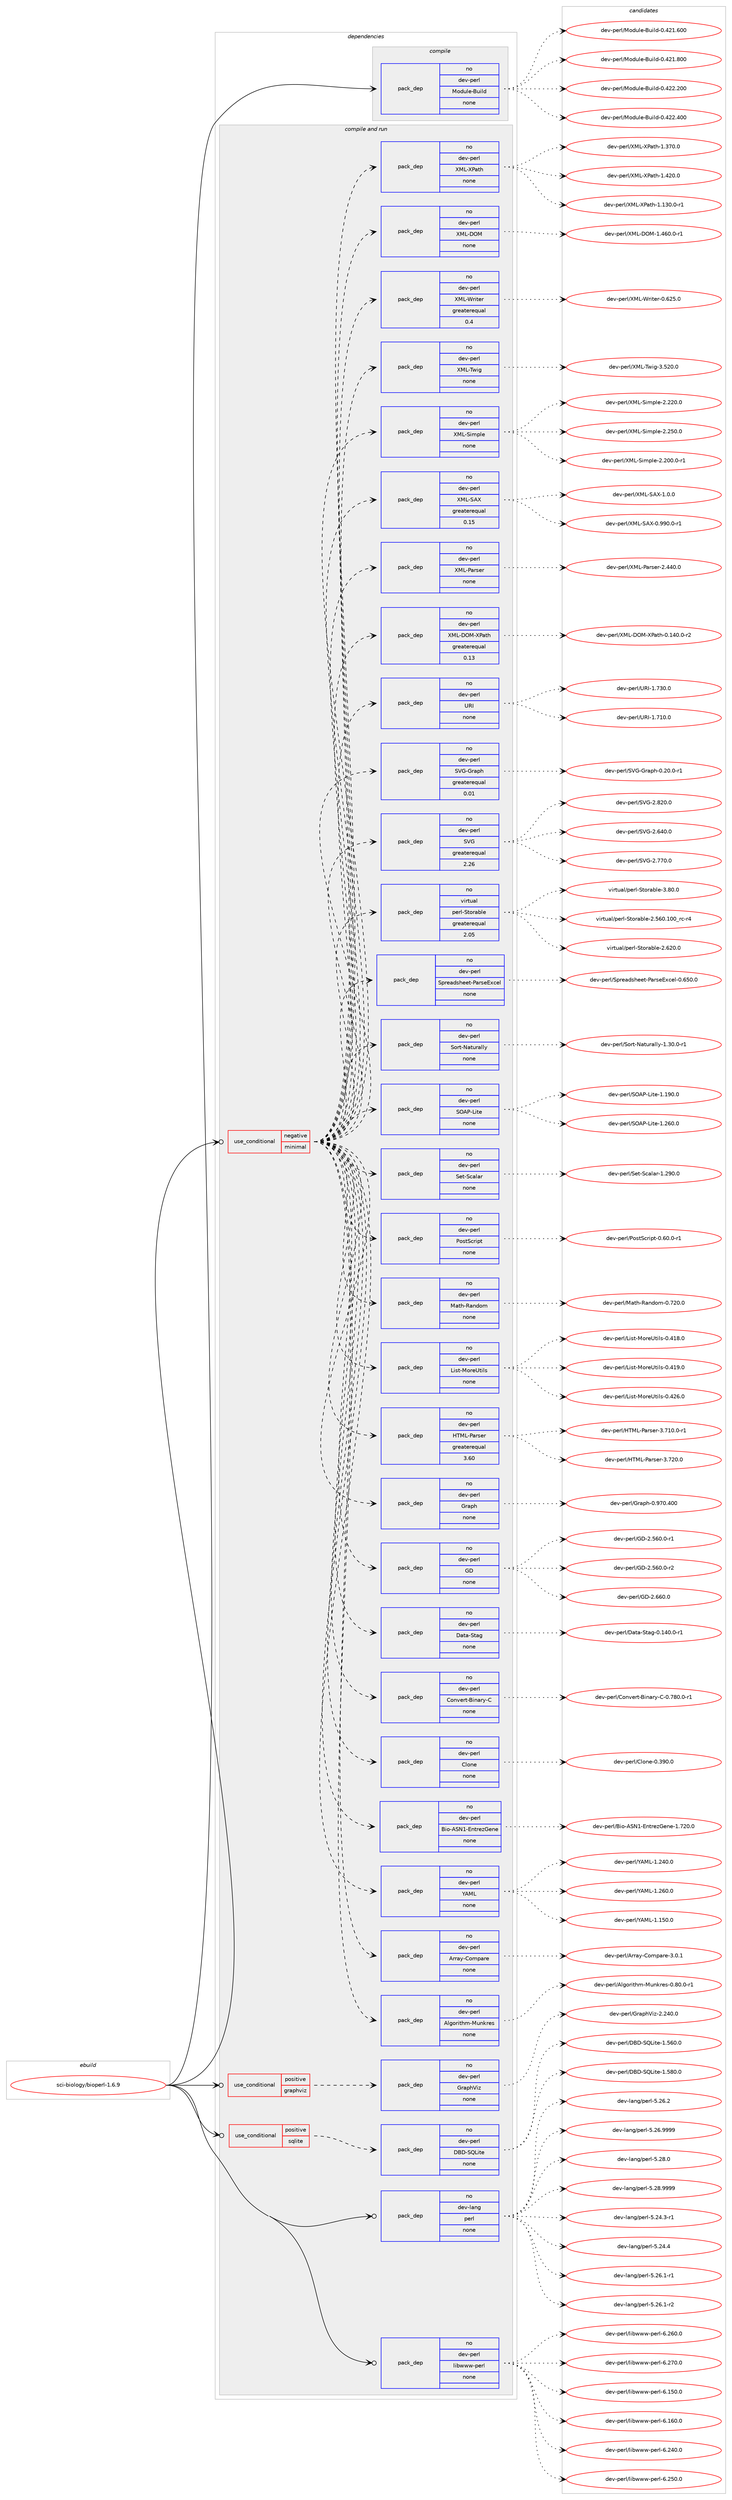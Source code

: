 digraph prolog {

# *************
# Graph options
# *************

newrank=true;
concentrate=true;
compound=true;
graph [rankdir=LR,fontname=Helvetica,fontsize=10,ranksep=1.5];#, ranksep=2.5, nodesep=0.2];
edge  [arrowhead=vee];
node  [fontname=Helvetica,fontsize=10];

# **********
# The ebuild
# **********

subgraph cluster_leftcol {
color=gray;
rank=same;
label=<<i>ebuild</i>>;
id [label="sci-biology/bioperl-1.6.9", color=red, width=4, href="../sci-biology/bioperl-1.6.9.svg"];
}

# ****************
# The dependencies
# ****************

subgraph cluster_midcol {
color=gray;
label=<<i>dependencies</i>>;
subgraph cluster_compile {
fillcolor="#eeeeee";
style=filled;
label=<<i>compile</i>>;
subgraph pack1206214 {
dependency1685775 [label=<<TABLE BORDER="0" CELLBORDER="1" CELLSPACING="0" CELLPADDING="4" WIDTH="220"><TR><TD ROWSPAN="6" CELLPADDING="30">pack_dep</TD></TR><TR><TD WIDTH="110">no</TD></TR><TR><TD>dev-perl</TD></TR><TR><TD>Module-Build</TD></TR><TR><TD>none</TD></TR><TR><TD></TD></TR></TABLE>>, shape=none, color=blue];
}
id:e -> dependency1685775:w [weight=20,style="solid",arrowhead="vee"];
}
subgraph cluster_compileandrun {
fillcolor="#eeeeee";
style=filled;
label=<<i>compile and run</i>>;
subgraph cond451999 {
dependency1685776 [label=<<TABLE BORDER="0" CELLBORDER="1" CELLSPACING="0" CELLPADDING="4"><TR><TD ROWSPAN="3" CELLPADDING="10">use_conditional</TD></TR><TR><TD>negative</TD></TR><TR><TD>minimal</TD></TR></TABLE>>, shape=none, color=red];
subgraph pack1206215 {
dependency1685777 [label=<<TABLE BORDER="0" CELLBORDER="1" CELLSPACING="0" CELLPADDING="4" WIDTH="220"><TR><TD ROWSPAN="6" CELLPADDING="30">pack_dep</TD></TR><TR><TD WIDTH="110">no</TD></TR><TR><TD>dev-perl</TD></TR><TR><TD>Algorithm-Munkres</TD></TR><TR><TD>none</TD></TR><TR><TD></TD></TR></TABLE>>, shape=none, color=blue];
}
dependency1685776:e -> dependency1685777:w [weight=20,style="dashed",arrowhead="vee"];
subgraph pack1206216 {
dependency1685778 [label=<<TABLE BORDER="0" CELLBORDER="1" CELLSPACING="0" CELLPADDING="4" WIDTH="220"><TR><TD ROWSPAN="6" CELLPADDING="30">pack_dep</TD></TR><TR><TD WIDTH="110">no</TD></TR><TR><TD>dev-perl</TD></TR><TR><TD>Array-Compare</TD></TR><TR><TD>none</TD></TR><TR><TD></TD></TR></TABLE>>, shape=none, color=blue];
}
dependency1685776:e -> dependency1685778:w [weight=20,style="dashed",arrowhead="vee"];
subgraph pack1206217 {
dependency1685779 [label=<<TABLE BORDER="0" CELLBORDER="1" CELLSPACING="0" CELLPADDING="4" WIDTH="220"><TR><TD ROWSPAN="6" CELLPADDING="30">pack_dep</TD></TR><TR><TD WIDTH="110">no</TD></TR><TR><TD>dev-perl</TD></TR><TR><TD>YAML</TD></TR><TR><TD>none</TD></TR><TR><TD></TD></TR></TABLE>>, shape=none, color=blue];
}
dependency1685776:e -> dependency1685779:w [weight=20,style="dashed",arrowhead="vee"];
subgraph pack1206218 {
dependency1685780 [label=<<TABLE BORDER="0" CELLBORDER="1" CELLSPACING="0" CELLPADDING="4" WIDTH="220"><TR><TD ROWSPAN="6" CELLPADDING="30">pack_dep</TD></TR><TR><TD WIDTH="110">no</TD></TR><TR><TD>dev-perl</TD></TR><TR><TD>Bio-ASN1-EntrezGene</TD></TR><TR><TD>none</TD></TR><TR><TD></TD></TR></TABLE>>, shape=none, color=blue];
}
dependency1685776:e -> dependency1685780:w [weight=20,style="dashed",arrowhead="vee"];
subgraph pack1206219 {
dependency1685781 [label=<<TABLE BORDER="0" CELLBORDER="1" CELLSPACING="0" CELLPADDING="4" WIDTH="220"><TR><TD ROWSPAN="6" CELLPADDING="30">pack_dep</TD></TR><TR><TD WIDTH="110">no</TD></TR><TR><TD>dev-perl</TD></TR><TR><TD>Clone</TD></TR><TR><TD>none</TD></TR><TR><TD></TD></TR></TABLE>>, shape=none, color=blue];
}
dependency1685776:e -> dependency1685781:w [weight=20,style="dashed",arrowhead="vee"];
subgraph pack1206220 {
dependency1685782 [label=<<TABLE BORDER="0" CELLBORDER="1" CELLSPACING="0" CELLPADDING="4" WIDTH="220"><TR><TD ROWSPAN="6" CELLPADDING="30">pack_dep</TD></TR><TR><TD WIDTH="110">no</TD></TR><TR><TD>dev-perl</TD></TR><TR><TD>Convert-Binary-C</TD></TR><TR><TD>none</TD></TR><TR><TD></TD></TR></TABLE>>, shape=none, color=blue];
}
dependency1685776:e -> dependency1685782:w [weight=20,style="dashed",arrowhead="vee"];
subgraph pack1206221 {
dependency1685783 [label=<<TABLE BORDER="0" CELLBORDER="1" CELLSPACING="0" CELLPADDING="4" WIDTH="220"><TR><TD ROWSPAN="6" CELLPADDING="30">pack_dep</TD></TR><TR><TD WIDTH="110">no</TD></TR><TR><TD>dev-perl</TD></TR><TR><TD>Data-Stag</TD></TR><TR><TD>none</TD></TR><TR><TD></TD></TR></TABLE>>, shape=none, color=blue];
}
dependency1685776:e -> dependency1685783:w [weight=20,style="dashed",arrowhead="vee"];
subgraph pack1206222 {
dependency1685784 [label=<<TABLE BORDER="0" CELLBORDER="1" CELLSPACING="0" CELLPADDING="4" WIDTH="220"><TR><TD ROWSPAN="6" CELLPADDING="30">pack_dep</TD></TR><TR><TD WIDTH="110">no</TD></TR><TR><TD>dev-perl</TD></TR><TR><TD>GD</TD></TR><TR><TD>none</TD></TR><TR><TD></TD></TR></TABLE>>, shape=none, color=blue];
}
dependency1685776:e -> dependency1685784:w [weight=20,style="dashed",arrowhead="vee"];
subgraph pack1206223 {
dependency1685785 [label=<<TABLE BORDER="0" CELLBORDER="1" CELLSPACING="0" CELLPADDING="4" WIDTH="220"><TR><TD ROWSPAN="6" CELLPADDING="30">pack_dep</TD></TR><TR><TD WIDTH="110">no</TD></TR><TR><TD>dev-perl</TD></TR><TR><TD>Graph</TD></TR><TR><TD>none</TD></TR><TR><TD></TD></TR></TABLE>>, shape=none, color=blue];
}
dependency1685776:e -> dependency1685785:w [weight=20,style="dashed",arrowhead="vee"];
subgraph pack1206224 {
dependency1685786 [label=<<TABLE BORDER="0" CELLBORDER="1" CELLSPACING="0" CELLPADDING="4" WIDTH="220"><TR><TD ROWSPAN="6" CELLPADDING="30">pack_dep</TD></TR><TR><TD WIDTH="110">no</TD></TR><TR><TD>dev-perl</TD></TR><TR><TD>HTML-Parser</TD></TR><TR><TD>greaterequal</TD></TR><TR><TD>3.60</TD></TR></TABLE>>, shape=none, color=blue];
}
dependency1685776:e -> dependency1685786:w [weight=20,style="dashed",arrowhead="vee"];
subgraph pack1206225 {
dependency1685787 [label=<<TABLE BORDER="0" CELLBORDER="1" CELLSPACING="0" CELLPADDING="4" WIDTH="220"><TR><TD ROWSPAN="6" CELLPADDING="30">pack_dep</TD></TR><TR><TD WIDTH="110">no</TD></TR><TR><TD>dev-perl</TD></TR><TR><TD>List-MoreUtils</TD></TR><TR><TD>none</TD></TR><TR><TD></TD></TR></TABLE>>, shape=none, color=blue];
}
dependency1685776:e -> dependency1685787:w [weight=20,style="dashed",arrowhead="vee"];
subgraph pack1206226 {
dependency1685788 [label=<<TABLE BORDER="0" CELLBORDER="1" CELLSPACING="0" CELLPADDING="4" WIDTH="220"><TR><TD ROWSPAN="6" CELLPADDING="30">pack_dep</TD></TR><TR><TD WIDTH="110">no</TD></TR><TR><TD>dev-perl</TD></TR><TR><TD>Math-Random</TD></TR><TR><TD>none</TD></TR><TR><TD></TD></TR></TABLE>>, shape=none, color=blue];
}
dependency1685776:e -> dependency1685788:w [weight=20,style="dashed",arrowhead="vee"];
subgraph pack1206227 {
dependency1685789 [label=<<TABLE BORDER="0" CELLBORDER="1" CELLSPACING="0" CELLPADDING="4" WIDTH="220"><TR><TD ROWSPAN="6" CELLPADDING="30">pack_dep</TD></TR><TR><TD WIDTH="110">no</TD></TR><TR><TD>dev-perl</TD></TR><TR><TD>PostScript</TD></TR><TR><TD>none</TD></TR><TR><TD></TD></TR></TABLE>>, shape=none, color=blue];
}
dependency1685776:e -> dependency1685789:w [weight=20,style="dashed",arrowhead="vee"];
subgraph pack1206228 {
dependency1685790 [label=<<TABLE BORDER="0" CELLBORDER="1" CELLSPACING="0" CELLPADDING="4" WIDTH="220"><TR><TD ROWSPAN="6" CELLPADDING="30">pack_dep</TD></TR><TR><TD WIDTH="110">no</TD></TR><TR><TD>dev-perl</TD></TR><TR><TD>Set-Scalar</TD></TR><TR><TD>none</TD></TR><TR><TD></TD></TR></TABLE>>, shape=none, color=blue];
}
dependency1685776:e -> dependency1685790:w [weight=20,style="dashed",arrowhead="vee"];
subgraph pack1206229 {
dependency1685791 [label=<<TABLE BORDER="0" CELLBORDER="1" CELLSPACING="0" CELLPADDING="4" WIDTH="220"><TR><TD ROWSPAN="6" CELLPADDING="30">pack_dep</TD></TR><TR><TD WIDTH="110">no</TD></TR><TR><TD>dev-perl</TD></TR><TR><TD>SOAP-Lite</TD></TR><TR><TD>none</TD></TR><TR><TD></TD></TR></TABLE>>, shape=none, color=blue];
}
dependency1685776:e -> dependency1685791:w [weight=20,style="dashed",arrowhead="vee"];
subgraph pack1206230 {
dependency1685792 [label=<<TABLE BORDER="0" CELLBORDER="1" CELLSPACING="0" CELLPADDING="4" WIDTH="220"><TR><TD ROWSPAN="6" CELLPADDING="30">pack_dep</TD></TR><TR><TD WIDTH="110">no</TD></TR><TR><TD>dev-perl</TD></TR><TR><TD>Sort-Naturally</TD></TR><TR><TD>none</TD></TR><TR><TD></TD></TR></TABLE>>, shape=none, color=blue];
}
dependency1685776:e -> dependency1685792:w [weight=20,style="dashed",arrowhead="vee"];
subgraph pack1206231 {
dependency1685793 [label=<<TABLE BORDER="0" CELLBORDER="1" CELLSPACING="0" CELLPADDING="4" WIDTH="220"><TR><TD ROWSPAN="6" CELLPADDING="30">pack_dep</TD></TR><TR><TD WIDTH="110">no</TD></TR><TR><TD>dev-perl</TD></TR><TR><TD>Spreadsheet-ParseExcel</TD></TR><TR><TD>none</TD></TR><TR><TD></TD></TR></TABLE>>, shape=none, color=blue];
}
dependency1685776:e -> dependency1685793:w [weight=20,style="dashed",arrowhead="vee"];
subgraph pack1206232 {
dependency1685794 [label=<<TABLE BORDER="0" CELLBORDER="1" CELLSPACING="0" CELLPADDING="4" WIDTH="220"><TR><TD ROWSPAN="6" CELLPADDING="30">pack_dep</TD></TR><TR><TD WIDTH="110">no</TD></TR><TR><TD>virtual</TD></TR><TR><TD>perl-Storable</TD></TR><TR><TD>greaterequal</TD></TR><TR><TD>2.05</TD></TR></TABLE>>, shape=none, color=blue];
}
dependency1685776:e -> dependency1685794:w [weight=20,style="dashed",arrowhead="vee"];
subgraph pack1206233 {
dependency1685795 [label=<<TABLE BORDER="0" CELLBORDER="1" CELLSPACING="0" CELLPADDING="4" WIDTH="220"><TR><TD ROWSPAN="6" CELLPADDING="30">pack_dep</TD></TR><TR><TD WIDTH="110">no</TD></TR><TR><TD>dev-perl</TD></TR><TR><TD>SVG</TD></TR><TR><TD>greaterequal</TD></TR><TR><TD>2.26</TD></TR></TABLE>>, shape=none, color=blue];
}
dependency1685776:e -> dependency1685795:w [weight=20,style="dashed",arrowhead="vee"];
subgraph pack1206234 {
dependency1685796 [label=<<TABLE BORDER="0" CELLBORDER="1" CELLSPACING="0" CELLPADDING="4" WIDTH="220"><TR><TD ROWSPAN="6" CELLPADDING="30">pack_dep</TD></TR><TR><TD WIDTH="110">no</TD></TR><TR><TD>dev-perl</TD></TR><TR><TD>SVG-Graph</TD></TR><TR><TD>greaterequal</TD></TR><TR><TD>0.01</TD></TR></TABLE>>, shape=none, color=blue];
}
dependency1685776:e -> dependency1685796:w [weight=20,style="dashed",arrowhead="vee"];
subgraph pack1206235 {
dependency1685797 [label=<<TABLE BORDER="0" CELLBORDER="1" CELLSPACING="0" CELLPADDING="4" WIDTH="220"><TR><TD ROWSPAN="6" CELLPADDING="30">pack_dep</TD></TR><TR><TD WIDTH="110">no</TD></TR><TR><TD>dev-perl</TD></TR><TR><TD>URI</TD></TR><TR><TD>none</TD></TR><TR><TD></TD></TR></TABLE>>, shape=none, color=blue];
}
dependency1685776:e -> dependency1685797:w [weight=20,style="dashed",arrowhead="vee"];
subgraph pack1206236 {
dependency1685798 [label=<<TABLE BORDER="0" CELLBORDER="1" CELLSPACING="0" CELLPADDING="4" WIDTH="220"><TR><TD ROWSPAN="6" CELLPADDING="30">pack_dep</TD></TR><TR><TD WIDTH="110">no</TD></TR><TR><TD>dev-perl</TD></TR><TR><TD>XML-DOM-XPath</TD></TR><TR><TD>greaterequal</TD></TR><TR><TD>0.13</TD></TR></TABLE>>, shape=none, color=blue];
}
dependency1685776:e -> dependency1685798:w [weight=20,style="dashed",arrowhead="vee"];
subgraph pack1206237 {
dependency1685799 [label=<<TABLE BORDER="0" CELLBORDER="1" CELLSPACING="0" CELLPADDING="4" WIDTH="220"><TR><TD ROWSPAN="6" CELLPADDING="30">pack_dep</TD></TR><TR><TD WIDTH="110">no</TD></TR><TR><TD>dev-perl</TD></TR><TR><TD>XML-Parser</TD></TR><TR><TD>none</TD></TR><TR><TD></TD></TR></TABLE>>, shape=none, color=blue];
}
dependency1685776:e -> dependency1685799:w [weight=20,style="dashed",arrowhead="vee"];
subgraph pack1206238 {
dependency1685800 [label=<<TABLE BORDER="0" CELLBORDER="1" CELLSPACING="0" CELLPADDING="4" WIDTH="220"><TR><TD ROWSPAN="6" CELLPADDING="30">pack_dep</TD></TR><TR><TD WIDTH="110">no</TD></TR><TR><TD>dev-perl</TD></TR><TR><TD>XML-SAX</TD></TR><TR><TD>greaterequal</TD></TR><TR><TD>0.15</TD></TR></TABLE>>, shape=none, color=blue];
}
dependency1685776:e -> dependency1685800:w [weight=20,style="dashed",arrowhead="vee"];
subgraph pack1206239 {
dependency1685801 [label=<<TABLE BORDER="0" CELLBORDER="1" CELLSPACING="0" CELLPADDING="4" WIDTH="220"><TR><TD ROWSPAN="6" CELLPADDING="30">pack_dep</TD></TR><TR><TD WIDTH="110">no</TD></TR><TR><TD>dev-perl</TD></TR><TR><TD>XML-Simple</TD></TR><TR><TD>none</TD></TR><TR><TD></TD></TR></TABLE>>, shape=none, color=blue];
}
dependency1685776:e -> dependency1685801:w [weight=20,style="dashed",arrowhead="vee"];
subgraph pack1206240 {
dependency1685802 [label=<<TABLE BORDER="0" CELLBORDER="1" CELLSPACING="0" CELLPADDING="4" WIDTH="220"><TR><TD ROWSPAN="6" CELLPADDING="30">pack_dep</TD></TR><TR><TD WIDTH="110">no</TD></TR><TR><TD>dev-perl</TD></TR><TR><TD>XML-Twig</TD></TR><TR><TD>none</TD></TR><TR><TD></TD></TR></TABLE>>, shape=none, color=blue];
}
dependency1685776:e -> dependency1685802:w [weight=20,style="dashed",arrowhead="vee"];
subgraph pack1206241 {
dependency1685803 [label=<<TABLE BORDER="0" CELLBORDER="1" CELLSPACING="0" CELLPADDING="4" WIDTH="220"><TR><TD ROWSPAN="6" CELLPADDING="30">pack_dep</TD></TR><TR><TD WIDTH="110">no</TD></TR><TR><TD>dev-perl</TD></TR><TR><TD>XML-Writer</TD></TR><TR><TD>greaterequal</TD></TR><TR><TD>0.4</TD></TR></TABLE>>, shape=none, color=blue];
}
dependency1685776:e -> dependency1685803:w [weight=20,style="dashed",arrowhead="vee"];
subgraph pack1206242 {
dependency1685804 [label=<<TABLE BORDER="0" CELLBORDER="1" CELLSPACING="0" CELLPADDING="4" WIDTH="220"><TR><TD ROWSPAN="6" CELLPADDING="30">pack_dep</TD></TR><TR><TD WIDTH="110">no</TD></TR><TR><TD>dev-perl</TD></TR><TR><TD>XML-DOM</TD></TR><TR><TD>none</TD></TR><TR><TD></TD></TR></TABLE>>, shape=none, color=blue];
}
dependency1685776:e -> dependency1685804:w [weight=20,style="dashed",arrowhead="vee"];
subgraph pack1206243 {
dependency1685805 [label=<<TABLE BORDER="0" CELLBORDER="1" CELLSPACING="0" CELLPADDING="4" WIDTH="220"><TR><TD ROWSPAN="6" CELLPADDING="30">pack_dep</TD></TR><TR><TD WIDTH="110">no</TD></TR><TR><TD>dev-perl</TD></TR><TR><TD>XML-XPath</TD></TR><TR><TD>none</TD></TR><TR><TD></TD></TR></TABLE>>, shape=none, color=blue];
}
dependency1685776:e -> dependency1685805:w [weight=20,style="dashed",arrowhead="vee"];
}
id:e -> dependency1685776:w [weight=20,style="solid",arrowhead="odotvee"];
subgraph cond452000 {
dependency1685806 [label=<<TABLE BORDER="0" CELLBORDER="1" CELLSPACING="0" CELLPADDING="4"><TR><TD ROWSPAN="3" CELLPADDING="10">use_conditional</TD></TR><TR><TD>positive</TD></TR><TR><TD>graphviz</TD></TR></TABLE>>, shape=none, color=red];
subgraph pack1206244 {
dependency1685807 [label=<<TABLE BORDER="0" CELLBORDER="1" CELLSPACING="0" CELLPADDING="4" WIDTH="220"><TR><TD ROWSPAN="6" CELLPADDING="30">pack_dep</TD></TR><TR><TD WIDTH="110">no</TD></TR><TR><TD>dev-perl</TD></TR><TR><TD>GraphViz</TD></TR><TR><TD>none</TD></TR><TR><TD></TD></TR></TABLE>>, shape=none, color=blue];
}
dependency1685806:e -> dependency1685807:w [weight=20,style="dashed",arrowhead="vee"];
}
id:e -> dependency1685806:w [weight=20,style="solid",arrowhead="odotvee"];
subgraph cond452001 {
dependency1685808 [label=<<TABLE BORDER="0" CELLBORDER="1" CELLSPACING="0" CELLPADDING="4"><TR><TD ROWSPAN="3" CELLPADDING="10">use_conditional</TD></TR><TR><TD>positive</TD></TR><TR><TD>sqlite</TD></TR></TABLE>>, shape=none, color=red];
subgraph pack1206245 {
dependency1685809 [label=<<TABLE BORDER="0" CELLBORDER="1" CELLSPACING="0" CELLPADDING="4" WIDTH="220"><TR><TD ROWSPAN="6" CELLPADDING="30">pack_dep</TD></TR><TR><TD WIDTH="110">no</TD></TR><TR><TD>dev-perl</TD></TR><TR><TD>DBD-SQLite</TD></TR><TR><TD>none</TD></TR><TR><TD></TD></TR></TABLE>>, shape=none, color=blue];
}
dependency1685808:e -> dependency1685809:w [weight=20,style="dashed",arrowhead="vee"];
}
id:e -> dependency1685808:w [weight=20,style="solid",arrowhead="odotvee"];
subgraph pack1206246 {
dependency1685810 [label=<<TABLE BORDER="0" CELLBORDER="1" CELLSPACING="0" CELLPADDING="4" WIDTH="220"><TR><TD ROWSPAN="6" CELLPADDING="30">pack_dep</TD></TR><TR><TD WIDTH="110">no</TD></TR><TR><TD>dev-lang</TD></TR><TR><TD>perl</TD></TR><TR><TD>none</TD></TR><TR><TD></TD></TR></TABLE>>, shape=none, color=blue];
}
id:e -> dependency1685810:w [weight=20,style="solid",arrowhead="odotvee"];
subgraph pack1206247 {
dependency1685811 [label=<<TABLE BORDER="0" CELLBORDER="1" CELLSPACING="0" CELLPADDING="4" WIDTH="220"><TR><TD ROWSPAN="6" CELLPADDING="30">pack_dep</TD></TR><TR><TD WIDTH="110">no</TD></TR><TR><TD>dev-perl</TD></TR><TR><TD>libwww-perl</TD></TR><TR><TD>none</TD></TR><TR><TD></TD></TR></TABLE>>, shape=none, color=blue];
}
id:e -> dependency1685811:w [weight=20,style="solid",arrowhead="odotvee"];
}
subgraph cluster_run {
fillcolor="#eeeeee";
style=filled;
label=<<i>run</i>>;
}
}

# **************
# The candidates
# **************

subgraph cluster_choices {
rank=same;
color=gray;
label=<<i>candidates</i>>;

subgraph choice1206214 {
color=black;
nodesep=1;
choice100101118451121011141084777111100117108101456611710510810045484652504946544848 [label="dev-perl/Module-Build-0.421.600", color=red, width=4,href="../dev-perl/Module-Build-0.421.600.svg"];
choice100101118451121011141084777111100117108101456611710510810045484652504946564848 [label="dev-perl/Module-Build-0.421.800", color=red, width=4,href="../dev-perl/Module-Build-0.421.800.svg"];
choice100101118451121011141084777111100117108101456611710510810045484652505046504848 [label="dev-perl/Module-Build-0.422.200", color=red, width=4,href="../dev-perl/Module-Build-0.422.200.svg"];
choice100101118451121011141084777111100117108101456611710510810045484652505046524848 [label="dev-perl/Module-Build-0.422.400", color=red, width=4,href="../dev-perl/Module-Build-0.422.400.svg"];
dependency1685775:e -> choice100101118451121011141084777111100117108101456611710510810045484652504946544848:w [style=dotted,weight="100"];
dependency1685775:e -> choice100101118451121011141084777111100117108101456611710510810045484652504946564848:w [style=dotted,weight="100"];
dependency1685775:e -> choice100101118451121011141084777111100117108101456611710510810045484652505046504848:w [style=dotted,weight="100"];
dependency1685775:e -> choice100101118451121011141084777111100117108101456611710510810045484652505046524848:w [style=dotted,weight="100"];
}
subgraph choice1206215 {
color=black;
nodesep=1;
choice1001011184511210111410847651081031111141051161041094577117110107114101115454846564846484511449 [label="dev-perl/Algorithm-Munkres-0.80.0-r1", color=red, width=4,href="../dev-perl/Algorithm-Munkres-0.80.0-r1.svg"];
dependency1685777:e -> choice1001011184511210111410847651081031111141051161041094577117110107114101115454846564846484511449:w [style=dotted,weight="100"];
}
subgraph choice1206216 {
color=black;
nodesep=1;
choice10010111845112101114108476511411497121456711110911297114101455146484649 [label="dev-perl/Array-Compare-3.0.1", color=red, width=4,href="../dev-perl/Array-Compare-3.0.1.svg"];
dependency1685778:e -> choice10010111845112101114108476511411497121456711110911297114101455146484649:w [style=dotted,weight="100"];
}
subgraph choice1206217 {
color=black;
nodesep=1;
choice1001011184511210111410847896577764549464953484648 [label="dev-perl/YAML-1.150.0", color=red, width=4,href="../dev-perl/YAML-1.150.0.svg"];
choice1001011184511210111410847896577764549465052484648 [label="dev-perl/YAML-1.240.0", color=red, width=4,href="../dev-perl/YAML-1.240.0.svg"];
choice1001011184511210111410847896577764549465054484648 [label="dev-perl/YAML-1.260.0", color=red, width=4,href="../dev-perl/YAML-1.260.0.svg"];
dependency1685779:e -> choice1001011184511210111410847896577764549464953484648:w [style=dotted,weight="100"];
dependency1685779:e -> choice1001011184511210111410847896577764549465052484648:w [style=dotted,weight="100"];
dependency1685779:e -> choice1001011184511210111410847896577764549465054484648:w [style=dotted,weight="100"];
}
subgraph choice1206218 {
color=black;
nodesep=1;
choice10010111845112101114108476610511145658378494569110116114101122711011101014549465550484648 [label="dev-perl/Bio-ASN1-EntrezGene-1.720.0", color=red, width=4,href="../dev-perl/Bio-ASN1-EntrezGene-1.720.0.svg"];
dependency1685780:e -> choice10010111845112101114108476610511145658378494569110116114101122711011101014549465550484648:w [style=dotted,weight="100"];
}
subgraph choice1206219 {
color=black;
nodesep=1;
choice1001011184511210111410847671081111101014548465157484648 [label="dev-perl/Clone-0.390.0", color=red, width=4,href="../dev-perl/Clone-0.390.0.svg"];
dependency1685781:e -> choice1001011184511210111410847671081111101014548465157484648:w [style=dotted,weight="100"];
}
subgraph choice1206220 {
color=black;
nodesep=1;
choice100101118451121011141084767111110118101114116456610511097114121456745484655564846484511449 [label="dev-perl/Convert-Binary-C-0.780.0-r1", color=red, width=4,href="../dev-perl/Convert-Binary-C-0.780.0-r1.svg"];
dependency1685782:e -> choice100101118451121011141084767111110118101114116456610511097114121456745484655564846484511449:w [style=dotted,weight="100"];
}
subgraph choice1206221 {
color=black;
nodesep=1;
choice100101118451121011141084768971169745831169710345484649524846484511449 [label="dev-perl/Data-Stag-0.140.0-r1", color=red, width=4,href="../dev-perl/Data-Stag-0.140.0-r1.svg"];
dependency1685783:e -> choice100101118451121011141084768971169745831169710345484649524846484511449:w [style=dotted,weight="100"];
}
subgraph choice1206222 {
color=black;
nodesep=1;
choice1001011184511210111410847716845504653544846484511449 [label="dev-perl/GD-2.560.0-r1", color=red, width=4,href="../dev-perl/GD-2.560.0-r1.svg"];
choice1001011184511210111410847716845504653544846484511450 [label="dev-perl/GD-2.560.0-r2", color=red, width=4,href="../dev-perl/GD-2.560.0-r2.svg"];
choice100101118451121011141084771684550465454484648 [label="dev-perl/GD-2.660.0", color=red, width=4,href="../dev-perl/GD-2.660.0.svg"];
dependency1685784:e -> choice1001011184511210111410847716845504653544846484511449:w [style=dotted,weight="100"];
dependency1685784:e -> choice1001011184511210111410847716845504653544846484511450:w [style=dotted,weight="100"];
dependency1685784:e -> choice100101118451121011141084771684550465454484648:w [style=dotted,weight="100"];
}
subgraph choice1206223 {
color=black;
nodesep=1;
choice1001011184511210111410847711149711210445484657554846524848 [label="dev-perl/Graph-0.970.400", color=red, width=4,href="../dev-perl/Graph-0.970.400.svg"];
dependency1685785:e -> choice1001011184511210111410847711149711210445484657554846524848:w [style=dotted,weight="100"];
}
subgraph choice1206224 {
color=black;
nodesep=1;
choice10010111845112101114108477284777645809711411510111445514655494846484511449 [label="dev-perl/HTML-Parser-3.710.0-r1", color=red, width=4,href="../dev-perl/HTML-Parser-3.710.0-r1.svg"];
choice1001011184511210111410847728477764580971141151011144551465550484648 [label="dev-perl/HTML-Parser-3.720.0", color=red, width=4,href="../dev-perl/HTML-Parser-3.720.0.svg"];
dependency1685786:e -> choice10010111845112101114108477284777645809711411510111445514655494846484511449:w [style=dotted,weight="100"];
dependency1685786:e -> choice1001011184511210111410847728477764580971141151011144551465550484648:w [style=dotted,weight="100"];
}
subgraph choice1206225 {
color=black;
nodesep=1;
choice1001011184511210111410847761051151164577111114101851161051081154548465249564648 [label="dev-perl/List-MoreUtils-0.418.0", color=red, width=4,href="../dev-perl/List-MoreUtils-0.418.0.svg"];
choice1001011184511210111410847761051151164577111114101851161051081154548465249574648 [label="dev-perl/List-MoreUtils-0.419.0", color=red, width=4,href="../dev-perl/List-MoreUtils-0.419.0.svg"];
choice1001011184511210111410847761051151164577111114101851161051081154548465250544648 [label="dev-perl/List-MoreUtils-0.426.0", color=red, width=4,href="../dev-perl/List-MoreUtils-0.426.0.svg"];
dependency1685787:e -> choice1001011184511210111410847761051151164577111114101851161051081154548465249564648:w [style=dotted,weight="100"];
dependency1685787:e -> choice1001011184511210111410847761051151164577111114101851161051081154548465249574648:w [style=dotted,weight="100"];
dependency1685787:e -> choice1001011184511210111410847761051151164577111114101851161051081154548465250544648:w [style=dotted,weight="100"];
}
subgraph choice1206226 {
color=black;
nodesep=1;
choice100101118451121011141084777971161044582971101001111094548465550484648 [label="dev-perl/Math-Random-0.720.0", color=red, width=4,href="../dev-perl/Math-Random-0.720.0.svg"];
dependency1685788:e -> choice100101118451121011141084777971161044582971101001111094548465550484648:w [style=dotted,weight="100"];
}
subgraph choice1206227 {
color=black;
nodesep=1;
choice1001011184511210111410847801111151168399114105112116454846544846484511449 [label="dev-perl/PostScript-0.60.0-r1", color=red, width=4,href="../dev-perl/PostScript-0.60.0-r1.svg"];
dependency1685789:e -> choice1001011184511210111410847801111151168399114105112116454846544846484511449:w [style=dotted,weight="100"];
}
subgraph choice1206228 {
color=black;
nodesep=1;
choice10010111845112101114108478310111645839997108971144549465057484648 [label="dev-perl/Set-Scalar-1.290.0", color=red, width=4,href="../dev-perl/Set-Scalar-1.290.0.svg"];
dependency1685790:e -> choice10010111845112101114108478310111645839997108971144549465057484648:w [style=dotted,weight="100"];
}
subgraph choice1206229 {
color=black;
nodesep=1;
choice10010111845112101114108478379658045761051161014549464957484648 [label="dev-perl/SOAP-Lite-1.190.0", color=red, width=4,href="../dev-perl/SOAP-Lite-1.190.0.svg"];
choice10010111845112101114108478379658045761051161014549465054484648 [label="dev-perl/SOAP-Lite-1.260.0", color=red, width=4,href="../dev-perl/SOAP-Lite-1.260.0.svg"];
dependency1685791:e -> choice10010111845112101114108478379658045761051161014549464957484648:w [style=dotted,weight="100"];
dependency1685791:e -> choice10010111845112101114108478379658045761051161014549465054484648:w [style=dotted,weight="100"];
}
subgraph choice1206230 {
color=black;
nodesep=1;
choice10010111845112101114108478311111411645789711611711497108108121454946514846484511449 [label="dev-perl/Sort-Naturally-1.30.0-r1", color=red, width=4,href="../dev-perl/Sort-Naturally-1.30.0-r1.svg"];
dependency1685792:e -> choice10010111845112101114108478311111411645789711611711497108108121454946514846484511449:w [style=dotted,weight="100"];
}
subgraph choice1206231 {
color=black;
nodesep=1;
choice1001011184511210111410847831121141019710011510410110111645809711411510169120991011084548465453484648 [label="dev-perl/Spreadsheet-ParseExcel-0.650.0", color=red, width=4,href="../dev-perl/Spreadsheet-ParseExcel-0.650.0.svg"];
dependency1685793:e -> choice1001011184511210111410847831121141019710011510410110111645809711411510169120991011084548465453484648:w [style=dotted,weight="100"];
}
subgraph choice1206232 {
color=black;
nodesep=1;
choice1181051141161179710847112101114108458311611111497981081014550465354484649484895114994511452 [label="virtual/perl-Storable-2.560.100_rc-r4", color=red, width=4,href="../virtual/perl-Storable-2.560.100_rc-r4.svg"];
choice1181051141161179710847112101114108458311611111497981081014550465450484648 [label="virtual/perl-Storable-2.620.0", color=red, width=4,href="../virtual/perl-Storable-2.620.0.svg"];
choice11810511411611797108471121011141084583116111114979810810145514656484648 [label="virtual/perl-Storable-3.80.0", color=red, width=4,href="../virtual/perl-Storable-3.80.0.svg"];
dependency1685794:e -> choice1181051141161179710847112101114108458311611111497981081014550465354484649484895114994511452:w [style=dotted,weight="100"];
dependency1685794:e -> choice1181051141161179710847112101114108458311611111497981081014550465450484648:w [style=dotted,weight="100"];
dependency1685794:e -> choice11810511411611797108471121011141084583116111114979810810145514656484648:w [style=dotted,weight="100"];
}
subgraph choice1206233 {
color=black;
nodesep=1;
choice10010111845112101114108478386714550465452484648 [label="dev-perl/SVG-2.640.0", color=red, width=4,href="../dev-perl/SVG-2.640.0.svg"];
choice10010111845112101114108478386714550465555484648 [label="dev-perl/SVG-2.770.0", color=red, width=4,href="../dev-perl/SVG-2.770.0.svg"];
choice10010111845112101114108478386714550465650484648 [label="dev-perl/SVG-2.820.0", color=red, width=4,href="../dev-perl/SVG-2.820.0.svg"];
dependency1685795:e -> choice10010111845112101114108478386714550465452484648:w [style=dotted,weight="100"];
dependency1685795:e -> choice10010111845112101114108478386714550465555484648:w [style=dotted,weight="100"];
dependency1685795:e -> choice10010111845112101114108478386714550465650484648:w [style=dotted,weight="100"];
}
subgraph choice1206234 {
color=black;
nodesep=1;
choice1001011184511210111410847838671457111497112104454846504846484511449 [label="dev-perl/SVG-Graph-0.20.0-r1", color=red, width=4,href="../dev-perl/SVG-Graph-0.20.0-r1.svg"];
dependency1685796:e -> choice1001011184511210111410847838671457111497112104454846504846484511449:w [style=dotted,weight="100"];
}
subgraph choice1206235 {
color=black;
nodesep=1;
choice10010111845112101114108478582734549465549484648 [label="dev-perl/URI-1.710.0", color=red, width=4,href="../dev-perl/URI-1.710.0.svg"];
choice10010111845112101114108478582734549465551484648 [label="dev-perl/URI-1.730.0", color=red, width=4,href="../dev-perl/URI-1.730.0.svg"];
dependency1685797:e -> choice10010111845112101114108478582734549465549484648:w [style=dotted,weight="100"];
dependency1685797:e -> choice10010111845112101114108478582734549465551484648:w [style=dotted,weight="100"];
}
subgraph choice1206236 {
color=black;
nodesep=1;
choice1001011184511210111410847887776456879774588809711610445484649524846484511450 [label="dev-perl/XML-DOM-XPath-0.140.0-r2", color=red, width=4,href="../dev-perl/XML-DOM-XPath-0.140.0-r2.svg"];
dependency1685798:e -> choice1001011184511210111410847887776456879774588809711610445484649524846484511450:w [style=dotted,weight="100"];
}
subgraph choice1206237 {
color=black;
nodesep=1;
choice10010111845112101114108478877764580971141151011144550465252484648 [label="dev-perl/XML-Parser-2.440.0", color=red, width=4,href="../dev-perl/XML-Parser-2.440.0.svg"];
dependency1685799:e -> choice10010111845112101114108478877764580971141151011144550465252484648:w [style=dotted,weight="100"];
}
subgraph choice1206238 {
color=black;
nodesep=1;
choice10010111845112101114108478877764583658845484657574846484511449 [label="dev-perl/XML-SAX-0.990.0-r1", color=red, width=4,href="../dev-perl/XML-SAX-0.990.0-r1.svg"];
choice100101118451121011141084788777645836588454946484648 [label="dev-perl/XML-SAX-1.0.0", color=red, width=4,href="../dev-perl/XML-SAX-1.0.0.svg"];
dependency1685800:e -> choice10010111845112101114108478877764583658845484657574846484511449:w [style=dotted,weight="100"];
dependency1685800:e -> choice100101118451121011141084788777645836588454946484648:w [style=dotted,weight="100"];
}
subgraph choice1206239 {
color=black;
nodesep=1;
choice1001011184511210111410847887776458310510911210810145504650484846484511449 [label="dev-perl/XML-Simple-2.200.0-r1", color=red, width=4,href="../dev-perl/XML-Simple-2.200.0-r1.svg"];
choice100101118451121011141084788777645831051091121081014550465050484648 [label="dev-perl/XML-Simple-2.220.0", color=red, width=4,href="../dev-perl/XML-Simple-2.220.0.svg"];
choice100101118451121011141084788777645831051091121081014550465053484648 [label="dev-perl/XML-Simple-2.250.0", color=red, width=4,href="../dev-perl/XML-Simple-2.250.0.svg"];
dependency1685801:e -> choice1001011184511210111410847887776458310510911210810145504650484846484511449:w [style=dotted,weight="100"];
dependency1685801:e -> choice100101118451121011141084788777645831051091121081014550465050484648:w [style=dotted,weight="100"];
dependency1685801:e -> choice100101118451121011141084788777645831051091121081014550465053484648:w [style=dotted,weight="100"];
}
subgraph choice1206240 {
color=black;
nodesep=1;
choice100101118451121011141084788777645841191051034551465350484648 [label="dev-perl/XML-Twig-3.520.0", color=red, width=4,href="../dev-perl/XML-Twig-3.520.0.svg"];
dependency1685802:e -> choice100101118451121011141084788777645841191051034551465350484648:w [style=dotted,weight="100"];
}
subgraph choice1206241 {
color=black;
nodesep=1;
choice100101118451121011141084788777645871141051161011144548465450534648 [label="dev-perl/XML-Writer-0.625.0", color=red, width=4,href="../dev-perl/XML-Writer-0.625.0.svg"];
dependency1685803:e -> choice100101118451121011141084788777645871141051161011144548465450534648:w [style=dotted,weight="100"];
}
subgraph choice1206242 {
color=black;
nodesep=1;
choice10010111845112101114108478877764568797745494652544846484511449 [label="dev-perl/XML-DOM-1.460.0-r1", color=red, width=4,href="../dev-perl/XML-DOM-1.460.0-r1.svg"];
dependency1685804:e -> choice10010111845112101114108478877764568797745494652544846484511449:w [style=dotted,weight="100"];
}
subgraph choice1206243 {
color=black;
nodesep=1;
choice10010111845112101114108478877764588809711610445494649514846484511449 [label="dev-perl/XML-XPath-1.130.0-r1", color=red, width=4,href="../dev-perl/XML-XPath-1.130.0-r1.svg"];
choice1001011184511210111410847887776458880971161044549465155484648 [label="dev-perl/XML-XPath-1.370.0", color=red, width=4,href="../dev-perl/XML-XPath-1.370.0.svg"];
choice1001011184511210111410847887776458880971161044549465250484648 [label="dev-perl/XML-XPath-1.420.0", color=red, width=4,href="../dev-perl/XML-XPath-1.420.0.svg"];
dependency1685805:e -> choice10010111845112101114108478877764588809711610445494649514846484511449:w [style=dotted,weight="100"];
dependency1685805:e -> choice1001011184511210111410847887776458880971161044549465155484648:w [style=dotted,weight="100"];
dependency1685805:e -> choice1001011184511210111410847887776458880971161044549465250484648:w [style=dotted,weight="100"];
}
subgraph choice1206244 {
color=black;
nodesep=1;
choice10010111845112101114108477111497112104861051224550465052484648 [label="dev-perl/GraphViz-2.240.0", color=red, width=4,href="../dev-perl/GraphViz-2.240.0.svg"];
dependency1685807:e -> choice10010111845112101114108477111497112104861051224550465052484648:w [style=dotted,weight="100"];
}
subgraph choice1206245 {
color=black;
nodesep=1;
choice1001011184511210111410847686668458381761051161014549465354484648 [label="dev-perl/DBD-SQLite-1.560.0", color=red, width=4,href="../dev-perl/DBD-SQLite-1.560.0.svg"];
choice1001011184511210111410847686668458381761051161014549465356484648 [label="dev-perl/DBD-SQLite-1.580.0", color=red, width=4,href="../dev-perl/DBD-SQLite-1.580.0.svg"];
dependency1685809:e -> choice1001011184511210111410847686668458381761051161014549465354484648:w [style=dotted,weight="100"];
dependency1685809:e -> choice1001011184511210111410847686668458381761051161014549465356484648:w [style=dotted,weight="100"];
}
subgraph choice1206246 {
color=black;
nodesep=1;
choice100101118451089711010347112101114108455346505246514511449 [label="dev-lang/perl-5.24.3-r1", color=red, width=4,href="../dev-lang/perl-5.24.3-r1.svg"];
choice10010111845108971101034711210111410845534650524652 [label="dev-lang/perl-5.24.4", color=red, width=4,href="../dev-lang/perl-5.24.4.svg"];
choice100101118451089711010347112101114108455346505446494511449 [label="dev-lang/perl-5.26.1-r1", color=red, width=4,href="../dev-lang/perl-5.26.1-r1.svg"];
choice100101118451089711010347112101114108455346505446494511450 [label="dev-lang/perl-5.26.1-r2", color=red, width=4,href="../dev-lang/perl-5.26.1-r2.svg"];
choice10010111845108971101034711210111410845534650544650 [label="dev-lang/perl-5.26.2", color=red, width=4,href="../dev-lang/perl-5.26.2.svg"];
choice10010111845108971101034711210111410845534650544657575757 [label="dev-lang/perl-5.26.9999", color=red, width=4,href="../dev-lang/perl-5.26.9999.svg"];
choice10010111845108971101034711210111410845534650564648 [label="dev-lang/perl-5.28.0", color=red, width=4,href="../dev-lang/perl-5.28.0.svg"];
choice10010111845108971101034711210111410845534650564657575757 [label="dev-lang/perl-5.28.9999", color=red, width=4,href="../dev-lang/perl-5.28.9999.svg"];
dependency1685810:e -> choice100101118451089711010347112101114108455346505246514511449:w [style=dotted,weight="100"];
dependency1685810:e -> choice10010111845108971101034711210111410845534650524652:w [style=dotted,weight="100"];
dependency1685810:e -> choice100101118451089711010347112101114108455346505446494511449:w [style=dotted,weight="100"];
dependency1685810:e -> choice100101118451089711010347112101114108455346505446494511450:w [style=dotted,weight="100"];
dependency1685810:e -> choice10010111845108971101034711210111410845534650544650:w [style=dotted,weight="100"];
dependency1685810:e -> choice10010111845108971101034711210111410845534650544657575757:w [style=dotted,weight="100"];
dependency1685810:e -> choice10010111845108971101034711210111410845534650564648:w [style=dotted,weight="100"];
dependency1685810:e -> choice10010111845108971101034711210111410845534650564657575757:w [style=dotted,weight="100"];
}
subgraph choice1206247 {
color=black;
nodesep=1;
choice100101118451121011141084710810598119119119451121011141084554464953484648 [label="dev-perl/libwww-perl-6.150.0", color=red, width=4,href="../dev-perl/libwww-perl-6.150.0.svg"];
choice100101118451121011141084710810598119119119451121011141084554464954484648 [label="dev-perl/libwww-perl-6.160.0", color=red, width=4,href="../dev-perl/libwww-perl-6.160.0.svg"];
choice100101118451121011141084710810598119119119451121011141084554465052484648 [label="dev-perl/libwww-perl-6.240.0", color=red, width=4,href="../dev-perl/libwww-perl-6.240.0.svg"];
choice100101118451121011141084710810598119119119451121011141084554465053484648 [label="dev-perl/libwww-perl-6.250.0", color=red, width=4,href="../dev-perl/libwww-perl-6.250.0.svg"];
choice100101118451121011141084710810598119119119451121011141084554465054484648 [label="dev-perl/libwww-perl-6.260.0", color=red, width=4,href="../dev-perl/libwww-perl-6.260.0.svg"];
choice100101118451121011141084710810598119119119451121011141084554465055484648 [label="dev-perl/libwww-perl-6.270.0", color=red, width=4,href="../dev-perl/libwww-perl-6.270.0.svg"];
dependency1685811:e -> choice100101118451121011141084710810598119119119451121011141084554464953484648:w [style=dotted,weight="100"];
dependency1685811:e -> choice100101118451121011141084710810598119119119451121011141084554464954484648:w [style=dotted,weight="100"];
dependency1685811:e -> choice100101118451121011141084710810598119119119451121011141084554465052484648:w [style=dotted,weight="100"];
dependency1685811:e -> choice100101118451121011141084710810598119119119451121011141084554465053484648:w [style=dotted,weight="100"];
dependency1685811:e -> choice100101118451121011141084710810598119119119451121011141084554465054484648:w [style=dotted,weight="100"];
dependency1685811:e -> choice100101118451121011141084710810598119119119451121011141084554465055484648:w [style=dotted,weight="100"];
}
}

}
